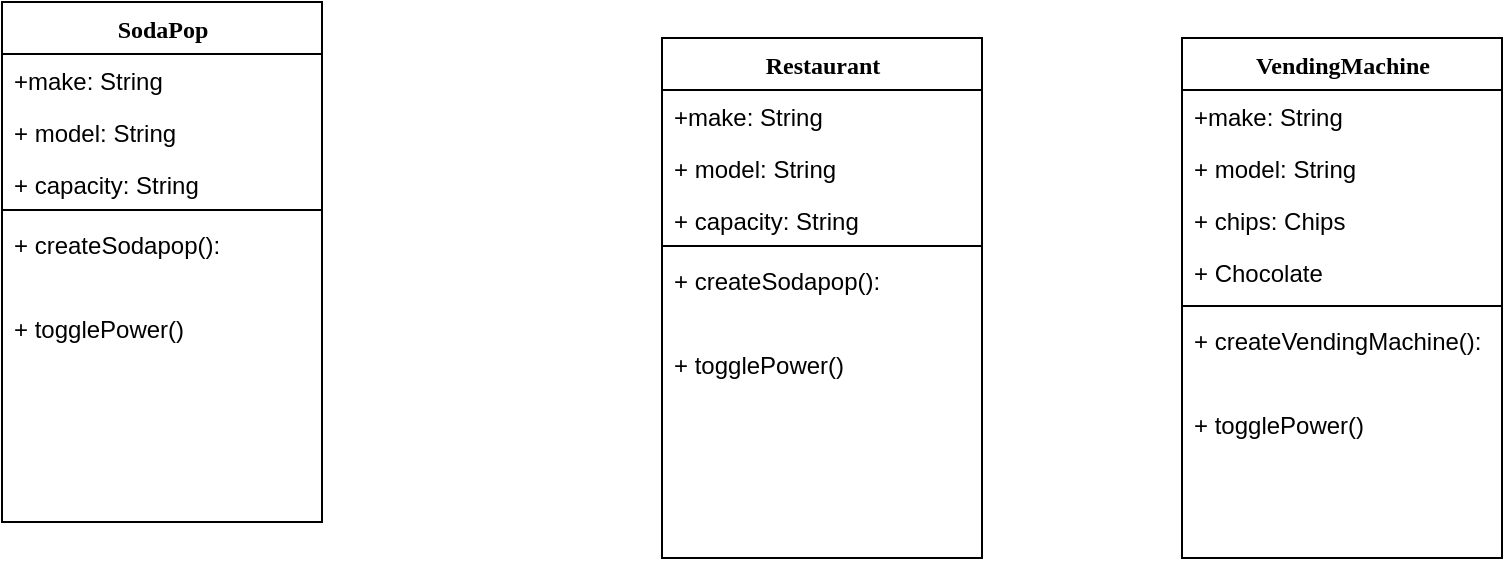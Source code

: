 <mxfile version="10.7.5" type="github"><diagram name="Page-1" id="9f46799a-70d6-7492-0946-bef42562c5a5"><mxGraphModel dx="1250" dy="582" grid="1" gridSize="10" guides="1" tooltips="1" connect="1" arrows="1" fold="1" page="1" pageScale="1" pageWidth="1100" pageHeight="850" background="#ffffff" math="0" shadow="0"><root><mxCell id="0"/><mxCell id="1" parent="0"/><mxCell id="78961159f06e98e8-17" value="SodaPop" style="swimlane;html=1;fontStyle=1;align=center;verticalAlign=top;childLayout=stackLayout;horizontal=1;startSize=26;horizontalStack=0;resizeParent=1;resizeLast=0;collapsible=1;marginBottom=0;swimlaneFillColor=#ffffff;rounded=0;shadow=0;comic=0;labelBackgroundColor=none;strokeColor=#000000;strokeWidth=1;fillColor=none;fontFamily=Verdana;fontSize=12;fontColor=#000000;" parent="1" vertex="1"><mxGeometry x="200" y="102" width="160" height="260" as="geometry"/></mxCell><mxCell id="78961159f06e98e8-21" value="+make: String" style="text;html=1;strokeColor=none;fillColor=none;align=left;verticalAlign=top;spacingLeft=4;spacingRight=4;whiteSpace=wrap;overflow=hidden;rotatable=0;points=[[0,0.5],[1,0.5]];portConstraint=eastwest;" parent="78961159f06e98e8-17" vertex="1"><mxGeometry y="26" width="160" height="26" as="geometry"/></mxCell><mxCell id="78961159f06e98e8-23" value="+ model: String" style="text;html=1;strokeColor=none;fillColor=none;align=left;verticalAlign=top;spacingLeft=4;spacingRight=4;whiteSpace=wrap;overflow=hidden;rotatable=0;points=[[0,0.5],[1,0.5]];portConstraint=eastwest;" parent="78961159f06e98e8-17" vertex="1"><mxGeometry y="52" width="160" height="26" as="geometry"/></mxCell><mxCell id="78961159f06e98e8-25" value="+ capacity: String" style="text;html=1;strokeColor=none;fillColor=none;align=left;verticalAlign=top;spacingLeft=4;spacingRight=4;whiteSpace=wrap;overflow=hidden;rotatable=0;points=[[0,0.5],[1,0.5]];portConstraint=eastwest;" parent="78961159f06e98e8-17" vertex="1"><mxGeometry y="78" width="160" height="22" as="geometry"/></mxCell><mxCell id="78961159f06e98e8-19" value="" style="line;html=1;strokeWidth=1;fillColor=none;align=left;verticalAlign=middle;spacingTop=-1;spacingLeft=3;spacingRight=3;rotatable=0;labelPosition=right;points=[];portConstraint=eastwest;" parent="78961159f06e98e8-17" vertex="1"><mxGeometry y="100" width="160" height="8" as="geometry"/></mxCell><mxCell id="F96kzUNslH_qT6bmIvvk-3" value="+ createSodapop():" style="text;html=1;strokeColor=none;fillColor=none;align=left;verticalAlign=top;spacingLeft=4;spacingRight=4;whiteSpace=wrap;overflow=hidden;rotatable=0;points=[[0,0.5],[1,0.5]];portConstraint=eastwest;" parent="78961159f06e98e8-17" vertex="1"><mxGeometry y="108" width="160" height="42" as="geometry"/></mxCell><mxCell id="axv_mi5XMuqNGKg9dmA9-14" value="+ togglePower()" style="text;html=1;strokeColor=none;fillColor=none;align=left;verticalAlign=top;spacingLeft=4;spacingRight=4;whiteSpace=wrap;overflow=hidden;rotatable=0;points=[[0,0.5],[1,0.5]];portConstraint=eastwest;" vertex="1" parent="78961159f06e98e8-17"><mxGeometry y="150" width="160" height="42" as="geometry"/></mxCell><mxCell id="axv_mi5XMuqNGKg9dmA9-22" value="VendingMachine" style="swimlane;html=1;fontStyle=1;align=center;verticalAlign=top;childLayout=stackLayout;horizontal=1;startSize=26;horizontalStack=0;resizeParent=1;resizeLast=0;collapsible=1;marginBottom=0;swimlaneFillColor=#ffffff;rounded=0;shadow=0;comic=0;labelBackgroundColor=none;strokeColor=#000000;strokeWidth=1;fillColor=none;fontFamily=Verdana;fontSize=12;fontColor=#000000;" vertex="1" parent="1"><mxGeometry x="790" y="120" width="160" height="260" as="geometry"/></mxCell><mxCell id="axv_mi5XMuqNGKg9dmA9-23" value="+make: String" style="text;html=1;strokeColor=none;fillColor=none;align=left;verticalAlign=top;spacingLeft=4;spacingRight=4;whiteSpace=wrap;overflow=hidden;rotatable=0;points=[[0,0.5],[1,0.5]];portConstraint=eastwest;" vertex="1" parent="axv_mi5XMuqNGKg9dmA9-22"><mxGeometry y="26" width="160" height="26" as="geometry"/></mxCell><mxCell id="axv_mi5XMuqNGKg9dmA9-24" value="+ model: String" style="text;html=1;strokeColor=none;fillColor=none;align=left;verticalAlign=top;spacingLeft=4;spacingRight=4;whiteSpace=wrap;overflow=hidden;rotatable=0;points=[[0,0.5],[1,0.5]];portConstraint=eastwest;" vertex="1" parent="axv_mi5XMuqNGKg9dmA9-22"><mxGeometry y="52" width="160" height="26" as="geometry"/></mxCell><mxCell id="axv_mi5XMuqNGKg9dmA9-36" value="+ chips: Chips" style="text;html=1;strokeColor=none;fillColor=none;align=left;verticalAlign=top;spacingLeft=4;spacingRight=4;whiteSpace=wrap;overflow=hidden;rotatable=0;points=[[0,0.5],[1,0.5]];portConstraint=eastwest;" vertex="1" parent="axv_mi5XMuqNGKg9dmA9-22"><mxGeometry y="78" width="160" height="26" as="geometry"/></mxCell><mxCell id="axv_mi5XMuqNGKg9dmA9-37" value="+ Chocolate" style="text;html=1;strokeColor=none;fillColor=none;align=left;verticalAlign=top;spacingLeft=4;spacingRight=4;whiteSpace=wrap;overflow=hidden;rotatable=0;points=[[0,0.5],[1,0.5]];portConstraint=eastwest;" vertex="1" parent="axv_mi5XMuqNGKg9dmA9-22"><mxGeometry y="104" width="160" height="26" as="geometry"/></mxCell><mxCell id="axv_mi5XMuqNGKg9dmA9-26" value="" style="line;html=1;strokeWidth=1;fillColor=none;align=left;verticalAlign=middle;spacingTop=-1;spacingLeft=3;spacingRight=3;rotatable=0;labelPosition=right;points=[];portConstraint=eastwest;" vertex="1" parent="axv_mi5XMuqNGKg9dmA9-22"><mxGeometry y="130" width="160" height="8" as="geometry"/></mxCell><mxCell id="axv_mi5XMuqNGKg9dmA9-27" value="+ createVendingMachine():" style="text;html=1;strokeColor=none;fillColor=none;align=left;verticalAlign=top;spacingLeft=4;spacingRight=4;whiteSpace=wrap;overflow=hidden;rotatable=0;points=[[0,0.5],[1,0.5]];portConstraint=eastwest;" vertex="1" parent="axv_mi5XMuqNGKg9dmA9-22"><mxGeometry y="138" width="160" height="42" as="geometry"/></mxCell><mxCell id="axv_mi5XMuqNGKg9dmA9-28" value="+ togglePower()" style="text;html=1;strokeColor=none;fillColor=none;align=left;verticalAlign=top;spacingLeft=4;spacingRight=4;whiteSpace=wrap;overflow=hidden;rotatable=0;points=[[0,0.5],[1,0.5]];portConstraint=eastwest;" vertex="1" parent="axv_mi5XMuqNGKg9dmA9-22"><mxGeometry y="180" width="160" height="42" as="geometry"/></mxCell><mxCell id="axv_mi5XMuqNGKg9dmA9-45" value="Restaurant" style="swimlane;html=1;fontStyle=1;align=center;verticalAlign=top;childLayout=stackLayout;horizontal=1;startSize=26;horizontalStack=0;resizeParent=1;resizeLast=0;collapsible=1;marginBottom=0;swimlaneFillColor=#ffffff;rounded=0;shadow=0;comic=0;labelBackgroundColor=none;strokeColor=#000000;strokeWidth=1;fillColor=none;fontFamily=Verdana;fontSize=12;fontColor=#000000;" vertex="1" parent="1"><mxGeometry x="530" y="120" width="160" height="260" as="geometry"/></mxCell><mxCell id="axv_mi5XMuqNGKg9dmA9-46" value="+make: String" style="text;html=1;strokeColor=none;fillColor=none;align=left;verticalAlign=top;spacingLeft=4;spacingRight=4;whiteSpace=wrap;overflow=hidden;rotatable=0;points=[[0,0.5],[1,0.5]];portConstraint=eastwest;" vertex="1" parent="axv_mi5XMuqNGKg9dmA9-45"><mxGeometry y="26" width="160" height="26" as="geometry"/></mxCell><mxCell id="axv_mi5XMuqNGKg9dmA9-47" value="+ model: String" style="text;html=1;strokeColor=none;fillColor=none;align=left;verticalAlign=top;spacingLeft=4;spacingRight=4;whiteSpace=wrap;overflow=hidden;rotatable=0;points=[[0,0.5],[1,0.5]];portConstraint=eastwest;" vertex="1" parent="axv_mi5XMuqNGKg9dmA9-45"><mxGeometry y="52" width="160" height="26" as="geometry"/></mxCell><mxCell id="axv_mi5XMuqNGKg9dmA9-48" value="+ capacity: String" style="text;html=1;strokeColor=none;fillColor=none;align=left;verticalAlign=top;spacingLeft=4;spacingRight=4;whiteSpace=wrap;overflow=hidden;rotatable=0;points=[[0,0.5],[1,0.5]];portConstraint=eastwest;" vertex="1" parent="axv_mi5XMuqNGKg9dmA9-45"><mxGeometry y="78" width="160" height="22" as="geometry"/></mxCell><mxCell id="axv_mi5XMuqNGKg9dmA9-49" value="" style="line;html=1;strokeWidth=1;fillColor=none;align=left;verticalAlign=middle;spacingTop=-1;spacingLeft=3;spacingRight=3;rotatable=0;labelPosition=right;points=[];portConstraint=eastwest;" vertex="1" parent="axv_mi5XMuqNGKg9dmA9-45"><mxGeometry y="100" width="160" height="8" as="geometry"/></mxCell><mxCell id="axv_mi5XMuqNGKg9dmA9-50" value="+ createSodapop():" style="text;html=1;strokeColor=none;fillColor=none;align=left;verticalAlign=top;spacingLeft=4;spacingRight=4;whiteSpace=wrap;overflow=hidden;rotatable=0;points=[[0,0.5],[1,0.5]];portConstraint=eastwest;" vertex="1" parent="axv_mi5XMuqNGKg9dmA9-45"><mxGeometry y="108" width="160" height="42" as="geometry"/></mxCell><mxCell id="axv_mi5XMuqNGKg9dmA9-51" value="+ togglePower()" style="text;html=1;strokeColor=none;fillColor=none;align=left;verticalAlign=top;spacingLeft=4;spacingRight=4;whiteSpace=wrap;overflow=hidden;rotatable=0;points=[[0,0.5],[1,0.5]];portConstraint=eastwest;" vertex="1" parent="axv_mi5XMuqNGKg9dmA9-45"><mxGeometry y="150" width="160" height="42" as="geometry"/></mxCell></root></mxGraphModel></diagram></mxfile>
